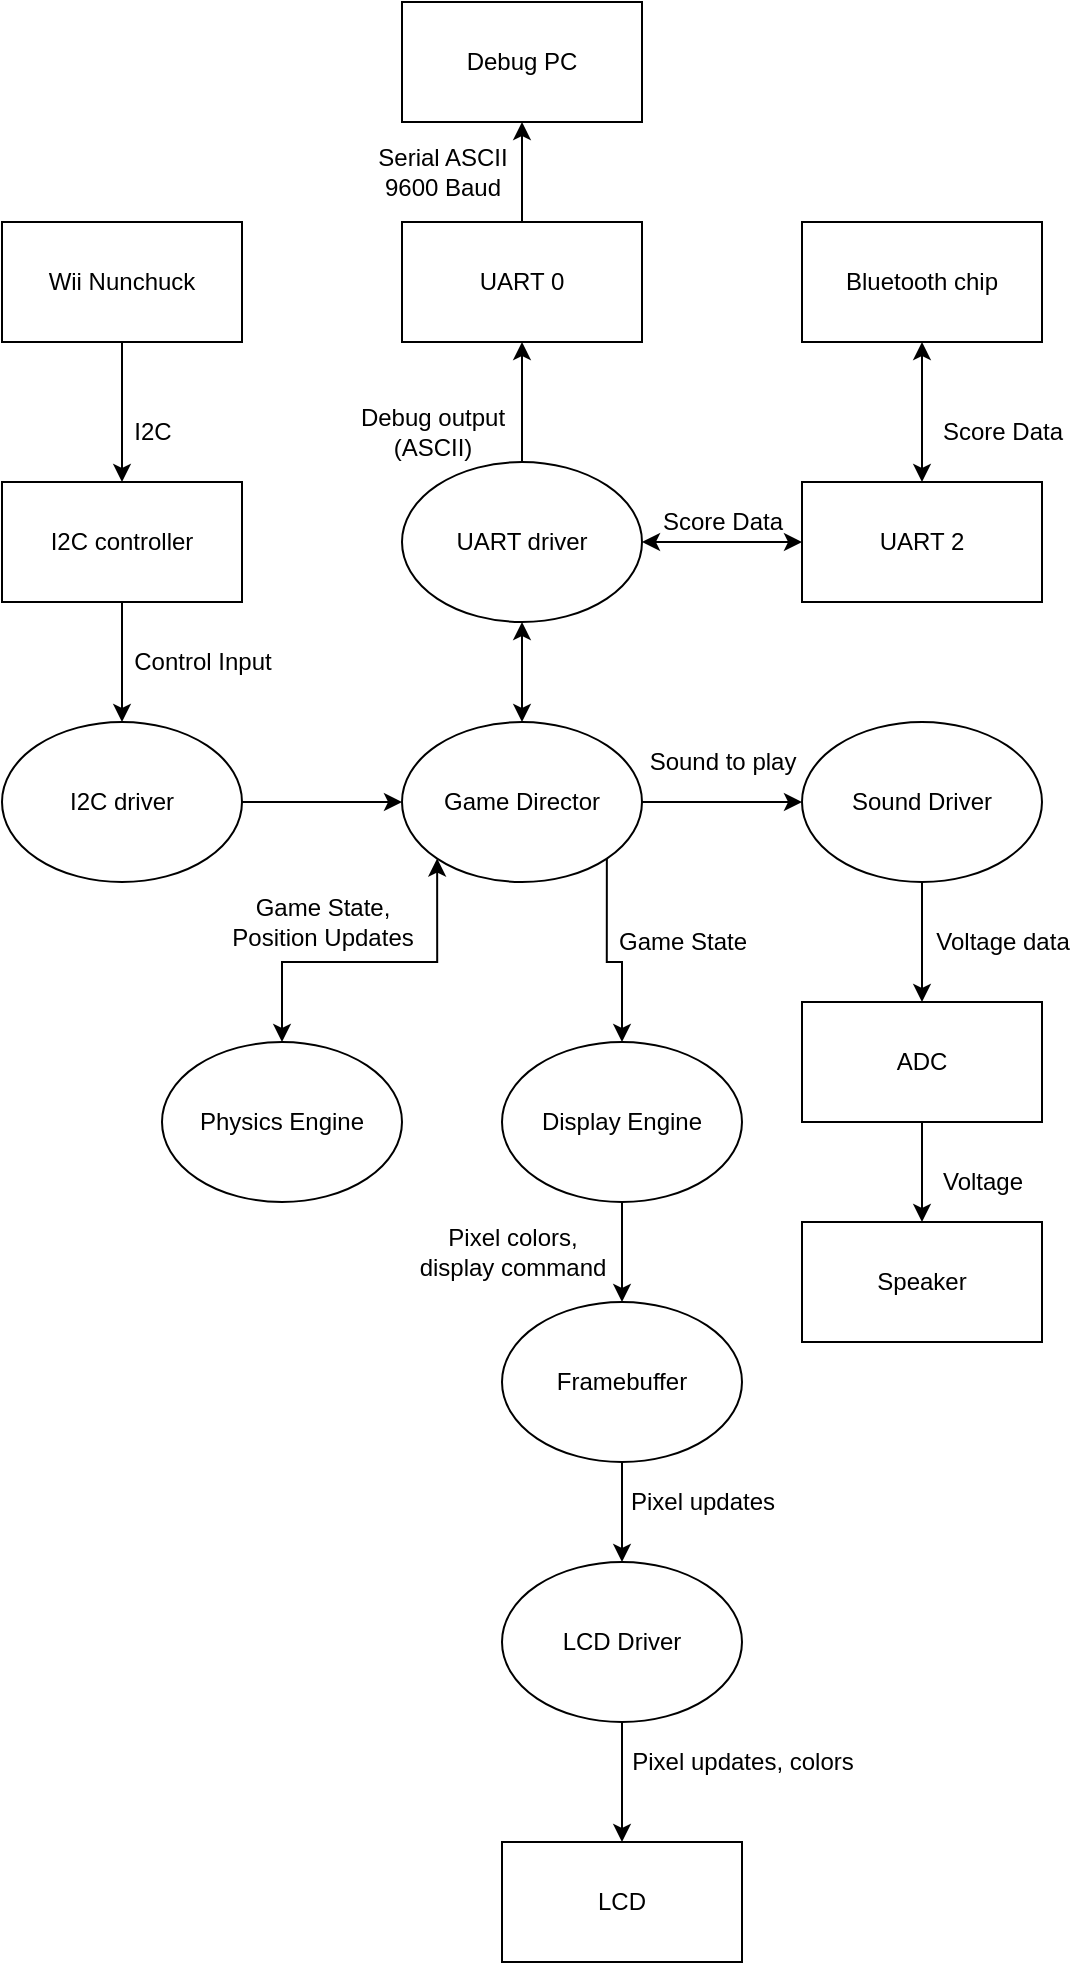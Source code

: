<mxfile version="14.1.8" type="device"><diagram id="BSpcKIOpT0Zp7Am6iamO" name="Page-1"><mxGraphModel dx="1086" dy="806" grid="1" gridSize="10" guides="1" tooltips="1" connect="1" arrows="1" fold="1" page="1" pageScale="1" pageWidth="1400" pageHeight="1700" math="0" shadow="0"><root><mxCell id="0"/><mxCell id="1" parent="0"/><mxCell id="gdmUPT9LAcITyCMwNzcP-5" value="" style="edgeStyle=orthogonalEdgeStyle;rounded=0;orthogonalLoop=1;jettySize=auto;html=1;" parent="1" source="gdmUPT9LAcITyCMwNzcP-4" target="gdmUPT9LAcITyCMwNzcP-1" edge="1"><mxGeometry relative="1" as="geometry"/></mxCell><mxCell id="gdmUPT9LAcITyCMwNzcP-13" value="" style="edgeStyle=orthogonalEdgeStyle;rounded=0;orthogonalLoop=1;jettySize=auto;html=1;startArrow=classic;startFill=1;" parent="1" source="gdmUPT9LAcITyCMwNzcP-1" target="gdmUPT9LAcITyCMwNzcP-12" edge="1"><mxGeometry relative="1" as="geometry"/></mxCell><mxCell id="gdmUPT9LAcITyCMwNzcP-34" value="" style="edgeStyle=orthogonalEdgeStyle;rounded=0;orthogonalLoop=1;jettySize=auto;html=1;startArrow=classic;startFill=1;endArrow=none;endFill=0;" parent="1" source="gdmUPT9LAcITyCMwNzcP-32" target="gdmUPT9LAcITyCMwNzcP-1" edge="1"><mxGeometry relative="1" as="geometry"/></mxCell><mxCell id="gdmUPT9LAcITyCMwNzcP-36" value="" style="edgeStyle=orthogonalEdgeStyle;rounded=0;orthogonalLoop=1;jettySize=auto;html=1;startArrow=classic;startFill=1;endArrow=none;endFill=0;entryX=1;entryY=1;entryDx=0;entryDy=0;" parent="1" source="gdmUPT9LAcITyCMwNzcP-35" target="gdmUPT9LAcITyCMwNzcP-1" edge="1"><mxGeometry relative="1" as="geometry"/></mxCell><mxCell id="gdmUPT9LAcITyCMwNzcP-39" style="edgeStyle=orthogonalEdgeStyle;rounded=0;orthogonalLoop=1;jettySize=auto;html=1;exitX=0.5;exitY=0;exitDx=0;exitDy=0;entryX=0;entryY=1;entryDx=0;entryDy=0;startArrow=classic;startFill=1;endArrow=classic;endFill=1;" parent="1" source="gdmUPT9LAcITyCMwNzcP-38" target="gdmUPT9LAcITyCMwNzcP-1" edge="1"><mxGeometry relative="1" as="geometry"/></mxCell><mxCell id="gdmUPT9LAcITyCMwNzcP-1" value="Game Director" style="ellipse;whiteSpace=wrap;html=1;" parent="1" vertex="1"><mxGeometry x="480" y="540" width="120" height="80" as="geometry"/></mxCell><mxCell id="gdmUPT9LAcITyCMwNzcP-9" value="" style="edgeStyle=orthogonalEdgeStyle;rounded=0;orthogonalLoop=1;jettySize=auto;html=1;" parent="1" source="gdmUPT9LAcITyCMwNzcP-8" target="gdmUPT9LAcITyCMwNzcP-4" edge="1"><mxGeometry relative="1" as="geometry"/></mxCell><mxCell id="gdmUPT9LAcITyCMwNzcP-4" value="I2C driver" style="ellipse;whiteSpace=wrap;html=1;" parent="1" vertex="1"><mxGeometry x="280" y="540" width="120" height="80" as="geometry"/></mxCell><mxCell id="gdmUPT9LAcITyCMwNzcP-11" value="" style="edgeStyle=orthogonalEdgeStyle;rounded=0;orthogonalLoop=1;jettySize=auto;html=1;" parent="1" source="gdmUPT9LAcITyCMwNzcP-10" target="gdmUPT9LAcITyCMwNzcP-8" edge="1"><mxGeometry relative="1" as="geometry"/></mxCell><mxCell id="gdmUPT9LAcITyCMwNzcP-8" value="I2C controller" style="whiteSpace=wrap;html=1;" parent="1" vertex="1"><mxGeometry x="280" y="420" width="120" height="60" as="geometry"/></mxCell><mxCell id="gdmUPT9LAcITyCMwNzcP-10" value="Wii Nunchuck" style="whiteSpace=wrap;html=1;" parent="1" vertex="1"><mxGeometry x="280" y="290" width="120" height="60" as="geometry"/></mxCell><mxCell id="gdmUPT9LAcITyCMwNzcP-15" value="" style="edgeStyle=orthogonalEdgeStyle;rounded=0;orthogonalLoop=1;jettySize=auto;html=1;" parent="1" source="gdmUPT9LAcITyCMwNzcP-12" target="gdmUPT9LAcITyCMwNzcP-14" edge="1"><mxGeometry relative="1" as="geometry"/></mxCell><mxCell id="gdmUPT9LAcITyCMwNzcP-19" value="" style="edgeStyle=orthogonalEdgeStyle;rounded=0;orthogonalLoop=1;jettySize=auto;html=1;startArrow=classic;startFill=1;" parent="1" source="gdmUPT9LAcITyCMwNzcP-12" target="gdmUPT9LAcITyCMwNzcP-18" edge="1"><mxGeometry relative="1" as="geometry"/></mxCell><mxCell id="gdmUPT9LAcITyCMwNzcP-12" value="UART driver" style="ellipse;whiteSpace=wrap;html=1;" parent="1" vertex="1"><mxGeometry x="480" y="410" width="120" height="80" as="geometry"/></mxCell><mxCell id="gdmUPT9LAcITyCMwNzcP-17" value="" style="edgeStyle=orthogonalEdgeStyle;rounded=0;orthogonalLoop=1;jettySize=auto;html=1;" parent="1" source="gdmUPT9LAcITyCMwNzcP-14" target="gdmUPT9LAcITyCMwNzcP-16" edge="1"><mxGeometry relative="1" as="geometry"/></mxCell><mxCell id="gdmUPT9LAcITyCMwNzcP-14" value="UART 0" style="whiteSpace=wrap;html=1;" parent="1" vertex="1"><mxGeometry x="480" y="290" width="120" height="60" as="geometry"/></mxCell><mxCell id="gdmUPT9LAcITyCMwNzcP-16" value="Debug PC" style="whiteSpace=wrap;html=1;" parent="1" vertex="1"><mxGeometry x="480" y="180" width="120" height="60" as="geometry"/></mxCell><mxCell id="gdmUPT9LAcITyCMwNzcP-21" value="" style="edgeStyle=orthogonalEdgeStyle;rounded=0;orthogonalLoop=1;jettySize=auto;html=1;startArrow=classic;startFill=1;" parent="1" source="gdmUPT9LAcITyCMwNzcP-18" target="gdmUPT9LAcITyCMwNzcP-20" edge="1"><mxGeometry relative="1" as="geometry"/></mxCell><mxCell id="gdmUPT9LAcITyCMwNzcP-18" value="UART 2" style="whiteSpace=wrap;html=1;" parent="1" vertex="1"><mxGeometry x="680" y="420" width="120" height="60" as="geometry"/></mxCell><mxCell id="gdmUPT9LAcITyCMwNzcP-20" value="Bluetooth chip" style="whiteSpace=wrap;html=1;" parent="1" vertex="1"><mxGeometry x="680" y="290" width="120" height="60" as="geometry"/></mxCell><mxCell id="gdmUPT9LAcITyCMwNzcP-22" value="Debug output&lt;br&gt;(ASCII)" style="text;html=1;align=center;verticalAlign=middle;resizable=0;points=[];autosize=1;" parent="1" vertex="1"><mxGeometry x="450" y="380" width="90" height="30" as="geometry"/></mxCell><mxCell id="gdmUPT9LAcITyCMwNzcP-27" value="Serial ASCII&lt;br&gt;9600 Baud" style="text;html=1;align=center;verticalAlign=middle;resizable=0;points=[];autosize=1;" parent="1" vertex="1"><mxGeometry x="460" y="250" width="80" height="30" as="geometry"/></mxCell><mxCell id="gdmUPT9LAcITyCMwNzcP-28" value="Score Data" style="text;html=1;align=center;verticalAlign=middle;resizable=0;points=[];autosize=1;" parent="1" vertex="1"><mxGeometry x="600" y="430" width="80" height="20" as="geometry"/></mxCell><mxCell id="gdmUPT9LAcITyCMwNzcP-29" value="Score Data" style="text;html=1;align=center;verticalAlign=middle;resizable=0;points=[];autosize=1;" parent="1" vertex="1"><mxGeometry x="740" y="385" width="80" height="20" as="geometry"/></mxCell><mxCell id="gdmUPT9LAcITyCMwNzcP-30" value="Control Input" style="text;html=1;align=center;verticalAlign=middle;resizable=0;points=[];autosize=1;" parent="1" vertex="1"><mxGeometry x="340" y="500" width="80" height="20" as="geometry"/></mxCell><mxCell id="gdmUPT9LAcITyCMwNzcP-31" value="I2C" style="text;html=1;align=center;verticalAlign=middle;resizable=0;points=[];autosize=1;" parent="1" vertex="1"><mxGeometry x="340" y="385" width="30" height="20" as="geometry"/></mxCell><mxCell id="gdmUPT9LAcITyCMwNzcP-43" value="" style="edgeStyle=orthogonalEdgeStyle;rounded=0;orthogonalLoop=1;jettySize=auto;html=1;startArrow=classic;startFill=1;endArrow=none;endFill=0;" parent="1" source="gdmUPT9LAcITyCMwNzcP-42" target="gdmUPT9LAcITyCMwNzcP-32" edge="1"><mxGeometry relative="1" as="geometry"/></mxCell><mxCell id="gdmUPT9LAcITyCMwNzcP-32" value="Sound Driver" style="ellipse;whiteSpace=wrap;html=1;" parent="1" vertex="1"><mxGeometry x="680" y="540" width="120" height="80" as="geometry"/></mxCell><mxCell id="gdmUPT9LAcITyCMwNzcP-50" value="" style="edgeStyle=orthogonalEdgeStyle;rounded=0;orthogonalLoop=1;jettySize=auto;html=1;startArrow=classic;startFill=1;endArrow=none;endFill=0;" parent="1" source="gdmUPT9LAcITyCMwNzcP-49" target="gdmUPT9LAcITyCMwNzcP-35" edge="1"><mxGeometry relative="1" as="geometry"/></mxCell><mxCell id="gdmUPT9LAcITyCMwNzcP-35" value="Display Engine" style="ellipse;whiteSpace=wrap;html=1;" parent="1" vertex="1"><mxGeometry x="530" y="700" width="120" height="80" as="geometry"/></mxCell><mxCell id="gdmUPT9LAcITyCMwNzcP-38" value="Physics Engine" style="ellipse;whiteSpace=wrap;html=1;" parent="1" vertex="1"><mxGeometry x="360" y="700" width="120" height="80" as="geometry"/></mxCell><mxCell id="gdmUPT9LAcITyCMwNzcP-40" value="Game State,&lt;br&gt;Position Updates" style="text;html=1;align=center;verticalAlign=middle;resizable=0;points=[];autosize=1;" parent="1" vertex="1"><mxGeometry x="385" y="625" width="110" height="30" as="geometry"/></mxCell><mxCell id="gdmUPT9LAcITyCMwNzcP-41" value="Sound to play" style="text;html=1;align=center;verticalAlign=middle;resizable=0;points=[];autosize=1;" parent="1" vertex="1"><mxGeometry x="595" y="550" width="90" height="20" as="geometry"/></mxCell><mxCell id="gdmUPT9LAcITyCMwNzcP-46" value="" style="edgeStyle=orthogonalEdgeStyle;rounded=0;orthogonalLoop=1;jettySize=auto;html=1;startArrow=classic;startFill=1;endArrow=none;endFill=0;" parent="1" source="gdmUPT9LAcITyCMwNzcP-45" target="gdmUPT9LAcITyCMwNzcP-42" edge="1"><mxGeometry relative="1" as="geometry"/></mxCell><mxCell id="gdmUPT9LAcITyCMwNzcP-42" value="ADC" style="whiteSpace=wrap;html=1;" parent="1" vertex="1"><mxGeometry x="680" y="680" width="120" height="60" as="geometry"/></mxCell><mxCell id="gdmUPT9LAcITyCMwNzcP-44" value="Voltage data" style="text;html=1;align=center;verticalAlign=middle;resizable=0;points=[];autosize=1;" parent="1" vertex="1"><mxGeometry x="740" y="640" width="80" height="20" as="geometry"/></mxCell><mxCell id="gdmUPT9LAcITyCMwNzcP-45" value="Speaker" style="whiteSpace=wrap;html=1;" parent="1" vertex="1"><mxGeometry x="680" y="790" width="120" height="60" as="geometry"/></mxCell><mxCell id="gdmUPT9LAcITyCMwNzcP-47" value="Voltage" style="text;html=1;align=center;verticalAlign=middle;resizable=0;points=[];autosize=1;" parent="1" vertex="1"><mxGeometry x="740" y="760" width="60" height="20" as="geometry"/></mxCell><mxCell id="gdmUPT9LAcITyCMwNzcP-48" value="Game State" style="text;html=1;align=center;verticalAlign=middle;resizable=0;points=[];autosize=1;" parent="1" vertex="1"><mxGeometry x="580" y="640" width="80" height="20" as="geometry"/></mxCell><mxCell id="gdmUPT9LAcITyCMwNzcP-52" value="" style="edgeStyle=orthogonalEdgeStyle;rounded=0;orthogonalLoop=1;jettySize=auto;html=1;startArrow=classic;startFill=1;endArrow=none;endFill=0;" parent="1" source="gdmUPT9LAcITyCMwNzcP-51" target="gdmUPT9LAcITyCMwNzcP-49" edge="1"><mxGeometry relative="1" as="geometry"/></mxCell><mxCell id="gdmUPT9LAcITyCMwNzcP-49" value="Framebuffer" style="ellipse;whiteSpace=wrap;html=1;" parent="1" vertex="1"><mxGeometry x="530" y="830" width="120" height="80" as="geometry"/></mxCell><mxCell id="gdmUPT9LAcITyCMwNzcP-54" value="" style="edgeStyle=orthogonalEdgeStyle;rounded=0;orthogonalLoop=1;jettySize=auto;html=1;startArrow=classic;startFill=1;endArrow=none;endFill=0;" parent="1" source="gdmUPT9LAcITyCMwNzcP-53" target="gdmUPT9LAcITyCMwNzcP-51" edge="1"><mxGeometry relative="1" as="geometry"/></mxCell><mxCell id="gdmUPT9LAcITyCMwNzcP-51" value="LCD Driver" style="ellipse;whiteSpace=wrap;html=1;" parent="1" vertex="1"><mxGeometry x="530" y="960" width="120" height="80" as="geometry"/></mxCell><mxCell id="gdmUPT9LAcITyCMwNzcP-53" value="LCD" style="whiteSpace=wrap;html=1;" parent="1" vertex="1"><mxGeometry x="530" y="1100" width="120" height="60" as="geometry"/></mxCell><mxCell id="gdmUPT9LAcITyCMwNzcP-55" value="Pixel colors,&lt;br&gt;display command" style="text;html=1;align=center;verticalAlign=middle;resizable=0;points=[];autosize=1;" parent="1" vertex="1"><mxGeometry x="480" y="790" width="110" height="30" as="geometry"/></mxCell><mxCell id="gdmUPT9LAcITyCMwNzcP-56" value="Pixel updates" style="text;html=1;align=center;verticalAlign=middle;resizable=0;points=[];autosize=1;" parent="1" vertex="1"><mxGeometry x="585" y="920" width="90" height="20" as="geometry"/></mxCell><mxCell id="gdmUPT9LAcITyCMwNzcP-57" value="Pixel updates, colors" style="text;html=1;align=center;verticalAlign=middle;resizable=0;points=[];autosize=1;" parent="1" vertex="1"><mxGeometry x="585" y="1050" width="130" height="20" as="geometry"/></mxCell></root></mxGraphModel></diagram></mxfile>